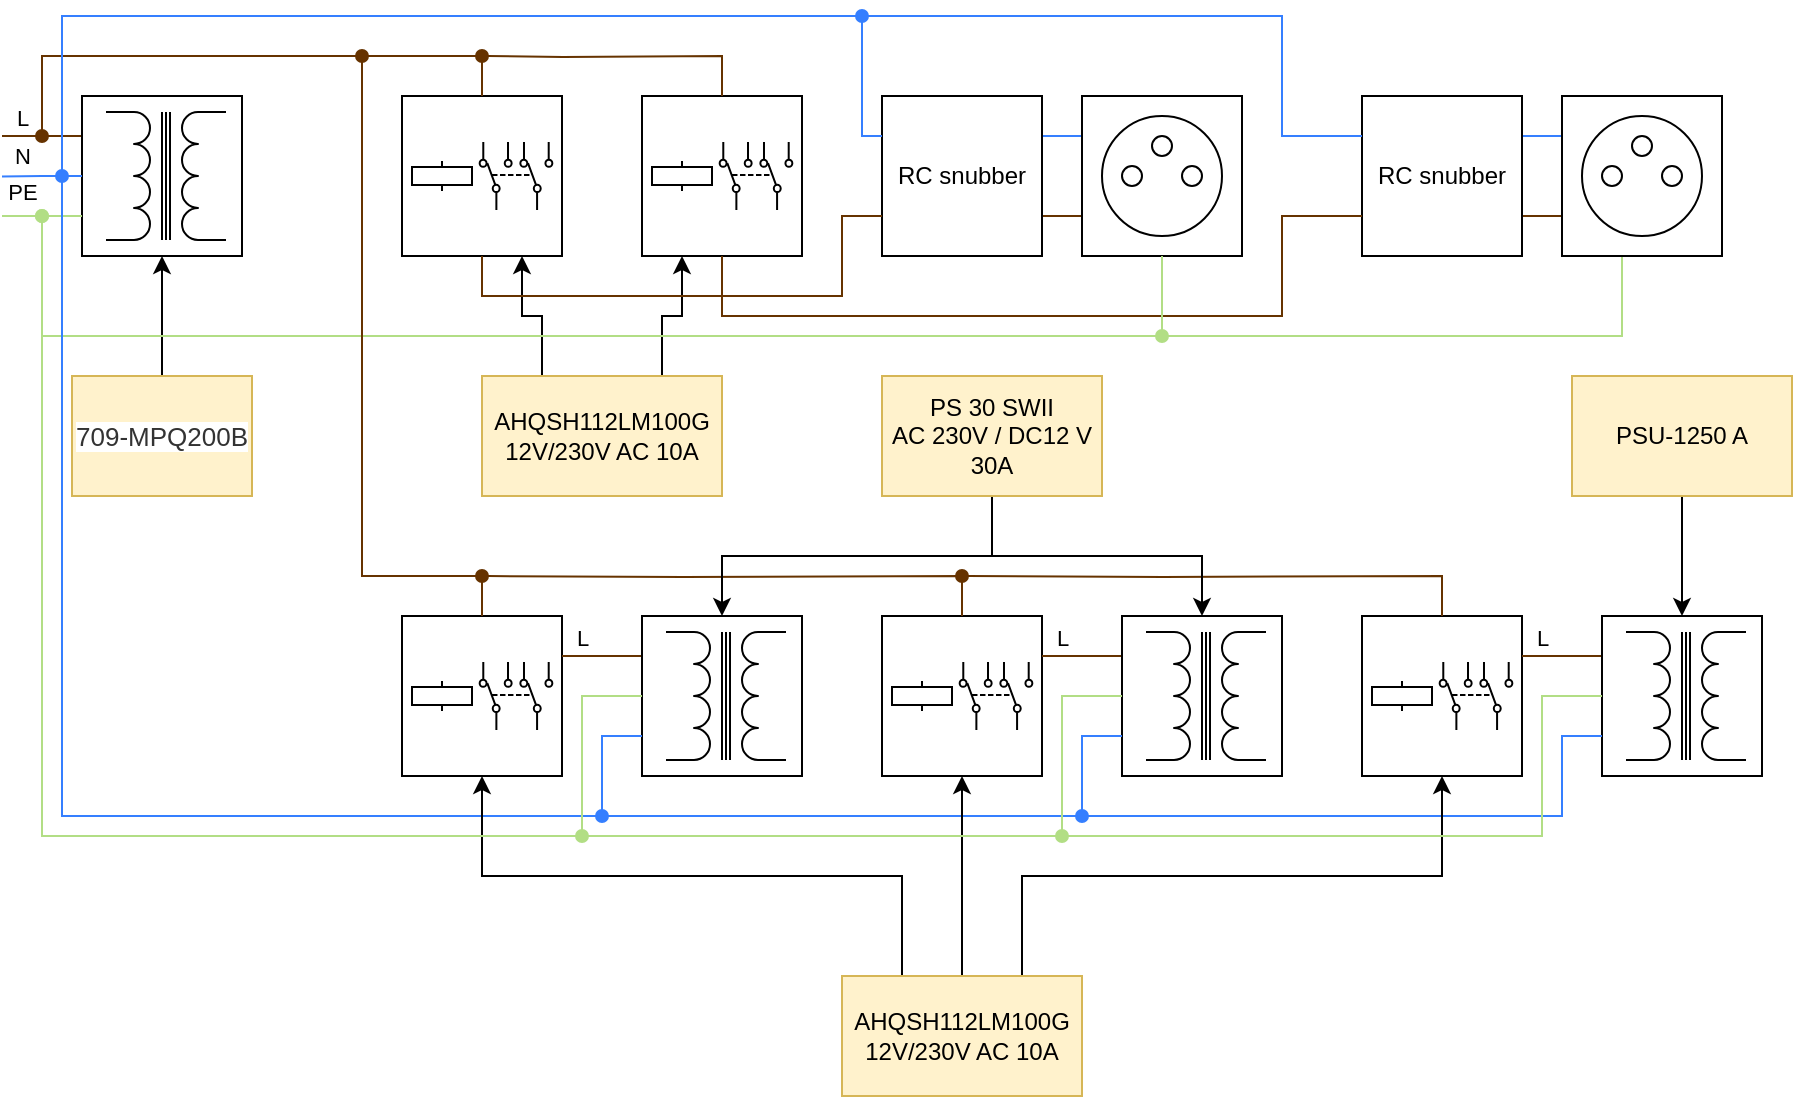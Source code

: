 <mxfile version="26.0.14">
  <diagram name="Page-1" id="16e2658f-23c8-b752-8be9-c03fbebb8bbe">
    <mxGraphModel dx="1194" dy="742" grid="1" gridSize="10" guides="1" tooltips="1" connect="1" arrows="1" fold="1" page="1" pageScale="1" pageWidth="1100" pageHeight="850" background="none" math="0" shadow="0">
      <root>
        <mxCell id="0" />
        <mxCell id="1" parent="0" />
        <mxCell id="LKb27FOyA3Ze82E5zqdl-3" value="" style="group" vertex="1" connectable="0" parent="1">
          <mxGeometry x="80" y="60" width="80" height="80" as="geometry" />
        </mxCell>
        <mxCell id="LKb27FOyA3Ze82E5zqdl-4" style="edgeStyle=orthogonalEdgeStyle;rounded=0;orthogonalLoop=1;jettySize=auto;html=1;exitX=0;exitY=0.25;exitDx=0;exitDy=0;startArrow=none;startFill=0;endArrow=none;strokeColor=#663300;" edge="1" parent="LKb27FOyA3Ze82E5zqdl-3" source="LKb27FOyA3Ze82E5zqdl-2">
          <mxGeometry relative="1" as="geometry">
            <mxPoint x="-40" y="20.023" as="targetPoint" />
          </mxGeometry>
        </mxCell>
        <mxCell id="LKb27FOyA3Ze82E5zqdl-5" value="L" style="edgeLabel;html=1;align=center;verticalAlign=middle;resizable=0;points=[];" vertex="1" connectable="0" parent="LKb27FOyA3Ze82E5zqdl-4">
          <mxGeometry x="0.157" y="-1" relative="1" as="geometry">
            <mxPoint x="-7" y="-9" as="offset" />
          </mxGeometry>
        </mxCell>
        <mxCell id="LKb27FOyA3Ze82E5zqdl-6" style="edgeStyle=orthogonalEdgeStyle;rounded=0;orthogonalLoop=1;jettySize=auto;html=1;exitX=0;exitY=0.5;exitDx=0;exitDy=0;endArrow=none;startFill=0;strokeColor=#357FFF;" edge="1" parent="LKb27FOyA3Ze82E5zqdl-3" source="LKb27FOyA3Ze82E5zqdl-2">
          <mxGeometry relative="1" as="geometry">
            <mxPoint x="-40" y="40.2" as="targetPoint" />
          </mxGeometry>
        </mxCell>
        <mxCell id="LKb27FOyA3Ze82E5zqdl-7" value="N" style="edgeLabel;html=1;align=center;verticalAlign=middle;resizable=0;points=[];" vertex="1" connectable="0" parent="LKb27FOyA3Ze82E5zqdl-6">
          <mxGeometry x="-0.273" y="-1" relative="1" as="geometry">
            <mxPoint x="-15" y="-9" as="offset" />
          </mxGeometry>
        </mxCell>
        <mxCell id="LKb27FOyA3Ze82E5zqdl-2" value="" style="rounded=0;whiteSpace=wrap;html=1;" vertex="1" parent="LKb27FOyA3Ze82E5zqdl-3">
          <mxGeometry width="80" height="80" as="geometry" />
        </mxCell>
        <mxCell id="LKb27FOyA3Ze82E5zqdl-1" value="" style="pointerEvents=1;verticalLabelPosition=bottom;shadow=0;dashed=0;align=center;html=1;verticalAlign=top;shape=mxgraph.electrical.inductors.transformer_1;rotation=-90;" vertex="1" parent="LKb27FOyA3Ze82E5zqdl-3">
          <mxGeometry x="10" y="10" width="64" height="60" as="geometry" />
        </mxCell>
        <mxCell id="LKb27FOyA3Ze82E5zqdl-11" style="edgeStyle=orthogonalEdgeStyle;rounded=0;orthogonalLoop=1;jettySize=auto;html=1;entryX=0;entryY=0.75;entryDx=0;entryDy=0;endArrow=none;startFill=0;strokeColor=#B2DE85;" edge="1" parent="1" target="LKb27FOyA3Ze82E5zqdl-2">
          <mxGeometry relative="1" as="geometry">
            <mxPoint x="40" y="120" as="sourcePoint" />
            <Array as="points">
              <mxPoint x="40" y="120" />
            </Array>
          </mxGeometry>
        </mxCell>
        <mxCell id="LKb27FOyA3Ze82E5zqdl-12" value="PE" style="edgeLabel;html=1;align=center;verticalAlign=middle;resizable=0;points=[];" vertex="1" connectable="0" parent="LKb27FOyA3Ze82E5zqdl-11">
          <mxGeometry x="0.155" relative="1" as="geometry">
            <mxPoint x="-13" y="-12" as="offset" />
          </mxGeometry>
        </mxCell>
        <mxCell id="LKb27FOyA3Ze82E5zqdl-18" value="" style="group" vertex="1" connectable="0" parent="1">
          <mxGeometry x="240" y="60" width="80" height="80" as="geometry" />
        </mxCell>
        <mxCell id="LKb27FOyA3Ze82E5zqdl-15" value="" style="whiteSpace=wrap;html=1;aspect=fixed;" vertex="1" parent="LKb27FOyA3Ze82E5zqdl-18">
          <mxGeometry width="80" height="80" as="geometry" />
        </mxCell>
        <mxCell id="LKb27FOyA3Ze82E5zqdl-16" value="" style="pointerEvents=1;verticalLabelPosition=bottom;shadow=0;dashed=0;align=center;html=1;verticalAlign=top;shape=mxgraph.electrical.electro-mechanical.dpdt3;elSwitchState=1;rotation=-90;" vertex="1" parent="LKb27FOyA3Ze82E5zqdl-18">
          <mxGeometry x="40" y="21.83" width="34" height="36.34" as="geometry" />
        </mxCell>
        <mxCell id="LKb27FOyA3Ze82E5zqdl-17" value="" style="pointerEvents=1;verticalLabelPosition=bottom;shadow=0;dashed=0;align=center;html=1;verticalAlign=top;shape=mxgraph.electrical.electro-mechanical.relay_coil;" vertex="1" parent="LKb27FOyA3Ze82E5zqdl-18">
          <mxGeometry x="5" y="32.5" width="30" height="15" as="geometry" />
        </mxCell>
        <mxCell id="LKb27FOyA3Ze82E5zqdl-20" style="edgeStyle=orthogonalEdgeStyle;rounded=0;orthogonalLoop=1;jettySize=auto;html=1;exitX=0.5;exitY=0;exitDx=0;exitDy=0;entryX=0.5;entryY=1;entryDx=0;entryDy=0;" edge="1" parent="1" source="LKb27FOyA3Ze82E5zqdl-19" target="LKb27FOyA3Ze82E5zqdl-2">
          <mxGeometry relative="1" as="geometry" />
        </mxCell>
        <mxCell id="LKb27FOyA3Ze82E5zqdl-19" value="&lt;span style=&quot;color: rgb(51, 51, 51); font-family: Arial, Helvetica, sans-serif; font-size: 13px; text-align: start; background-color: rgb(255, 255, 255);&quot;&gt;709-MPQ200B&lt;/span&gt;" style="rounded=0;whiteSpace=wrap;html=1;fillColor=#fff2cc;strokeColor=#d6b656;" vertex="1" parent="1">
          <mxGeometry x="75" y="200" width="90" height="60" as="geometry" />
        </mxCell>
        <mxCell id="LKb27FOyA3Ze82E5zqdl-21" style="edgeStyle=orthogonalEdgeStyle;rounded=0;orthogonalLoop=1;jettySize=auto;html=1;entryX=0.5;entryY=0;entryDx=0;entryDy=0;endArrow=none;startFill=1;endFill=1;startArrow=oval;strokeColor=#663300;" edge="1" parent="1" target="LKb27FOyA3Ze82E5zqdl-15">
          <mxGeometry relative="1" as="geometry">
            <mxPoint x="60" y="80" as="sourcePoint" />
            <Array as="points">
              <mxPoint x="60" y="40" />
              <mxPoint x="280" y="40" />
            </Array>
          </mxGeometry>
        </mxCell>
        <mxCell id="LKb27FOyA3Ze82E5zqdl-28" style="edgeStyle=orthogonalEdgeStyle;rounded=0;orthogonalLoop=1;jettySize=auto;html=1;exitX=0.25;exitY=0;exitDx=0;exitDy=0;entryX=0.75;entryY=1;entryDx=0;entryDy=0;" edge="1" parent="1" source="LKb27FOyA3Ze82E5zqdl-22" target="LKb27FOyA3Ze82E5zqdl-15">
          <mxGeometry relative="1" as="geometry" />
        </mxCell>
        <mxCell id="LKb27FOyA3Ze82E5zqdl-29" style="edgeStyle=orthogonalEdgeStyle;rounded=0;orthogonalLoop=1;jettySize=auto;html=1;exitX=0.75;exitY=0;exitDx=0;exitDy=0;entryX=0.25;entryY=1;entryDx=0;entryDy=0;" edge="1" parent="1" source="LKb27FOyA3Ze82E5zqdl-22" target="LKb27FOyA3Ze82E5zqdl-24">
          <mxGeometry relative="1" as="geometry" />
        </mxCell>
        <mxCell id="LKb27FOyA3Ze82E5zqdl-22" value="AHQSH112LM100G&lt;br&gt;12V/230V AC 10A" style="rounded=0;whiteSpace=wrap;html=1;fillColor=#fff2cc;strokeColor=#d6b656;" vertex="1" parent="1">
          <mxGeometry x="280" y="200" width="120" height="60" as="geometry" />
        </mxCell>
        <mxCell id="LKb27FOyA3Ze82E5zqdl-23" value="" style="group" vertex="1" connectable="0" parent="1">
          <mxGeometry x="360" y="60" width="80" height="80" as="geometry" />
        </mxCell>
        <mxCell id="LKb27FOyA3Ze82E5zqdl-24" value="" style="whiteSpace=wrap;html=1;aspect=fixed;" vertex="1" parent="LKb27FOyA3Ze82E5zqdl-23">
          <mxGeometry width="80" height="80" as="geometry" />
        </mxCell>
        <mxCell id="LKb27FOyA3Ze82E5zqdl-25" value="" style="pointerEvents=1;verticalLabelPosition=bottom;shadow=0;dashed=0;align=center;html=1;verticalAlign=top;shape=mxgraph.electrical.electro-mechanical.dpdt3;elSwitchState=1;rotation=-90;" vertex="1" parent="LKb27FOyA3Ze82E5zqdl-23">
          <mxGeometry x="40" y="21.83" width="34" height="36.34" as="geometry" />
        </mxCell>
        <mxCell id="LKb27FOyA3Ze82E5zqdl-26" value="" style="pointerEvents=1;verticalLabelPosition=bottom;shadow=0;dashed=0;align=center;html=1;verticalAlign=top;shape=mxgraph.electrical.electro-mechanical.relay_coil;" vertex="1" parent="LKb27FOyA3Ze82E5zqdl-23">
          <mxGeometry x="5" y="32.5" width="30" height="15" as="geometry" />
        </mxCell>
        <mxCell id="LKb27FOyA3Ze82E5zqdl-27" style="edgeStyle=orthogonalEdgeStyle;rounded=0;orthogonalLoop=1;jettySize=auto;html=1;entryX=0.5;entryY=0;entryDx=0;entryDy=0;endArrow=none;startFill=1;startArrow=oval;strokeColor=#663300;" edge="1" parent="1" target="LKb27FOyA3Ze82E5zqdl-24">
          <mxGeometry relative="1" as="geometry">
            <mxPoint x="280" y="40" as="sourcePoint" />
          </mxGeometry>
        </mxCell>
        <mxCell id="LKb27FOyA3Ze82E5zqdl-47" style="edgeStyle=orthogonalEdgeStyle;rounded=0;orthogonalLoop=1;jettySize=auto;html=1;exitX=1;exitY=0.25;exitDx=0;exitDy=0;entryX=0;entryY=0.25;entryDx=0;entryDy=0;endArrow=none;startFill=0;strokeColor=#357FFF;" edge="1" parent="1" source="LKb27FOyA3Ze82E5zqdl-30" target="LKb27FOyA3Ze82E5zqdl-37">
          <mxGeometry relative="1" as="geometry" />
        </mxCell>
        <mxCell id="LKb27FOyA3Ze82E5zqdl-48" style="edgeStyle=orthogonalEdgeStyle;rounded=0;orthogonalLoop=1;jettySize=auto;html=1;exitX=1;exitY=0.75;exitDx=0;exitDy=0;entryX=0;entryY=0.75;entryDx=0;entryDy=0;endArrow=none;startFill=0;strokeColor=#663300;" edge="1" parent="1" source="LKb27FOyA3Ze82E5zqdl-30" target="LKb27FOyA3Ze82E5zqdl-37">
          <mxGeometry relative="1" as="geometry" />
        </mxCell>
        <mxCell id="LKb27FOyA3Ze82E5zqdl-30" value="RC snubber" style="whiteSpace=wrap;html=1;aspect=fixed;container=1;" vertex="1" parent="1">
          <mxGeometry x="480" y="60" width="80" height="80" as="geometry" />
        </mxCell>
        <mxCell id="LKb27FOyA3Ze82E5zqdl-49" style="edgeStyle=orthogonalEdgeStyle;rounded=0;orthogonalLoop=1;jettySize=auto;html=1;exitX=1;exitY=0.25;exitDx=0;exitDy=0;entryX=0;entryY=0.25;entryDx=0;entryDy=0;endArrow=none;startFill=0;strokeColor=#357FFF;" edge="1" parent="1" source="LKb27FOyA3Ze82E5zqdl-31" target="LKb27FOyA3Ze82E5zqdl-42">
          <mxGeometry relative="1" as="geometry" />
        </mxCell>
        <mxCell id="LKb27FOyA3Ze82E5zqdl-50" style="edgeStyle=orthogonalEdgeStyle;rounded=0;orthogonalLoop=1;jettySize=auto;html=1;exitX=1;exitY=0.75;exitDx=0;exitDy=0;entryX=0;entryY=0.75;entryDx=0;entryDy=0;endArrow=none;startFill=0;strokeColor=#663300;" edge="1" parent="1" source="LKb27FOyA3Ze82E5zqdl-31" target="LKb27FOyA3Ze82E5zqdl-42">
          <mxGeometry relative="1" as="geometry" />
        </mxCell>
        <mxCell id="LKb27FOyA3Ze82E5zqdl-31" value="RC snubber" style="whiteSpace=wrap;html=1;aspect=fixed;container=1;" vertex="1" parent="1">
          <mxGeometry x="720" y="60" width="80" height="80" as="geometry" />
        </mxCell>
        <mxCell id="LKb27FOyA3Ze82E5zqdl-32" style="edgeStyle=orthogonalEdgeStyle;rounded=0;orthogonalLoop=1;jettySize=auto;html=1;exitX=0.5;exitY=1;exitDx=0;exitDy=0;entryX=0;entryY=0.75;entryDx=0;entryDy=0;endArrow=none;startFill=0;strokeColor=#663300;" edge="1" parent="1" source="LKb27FOyA3Ze82E5zqdl-15" target="LKb27FOyA3Ze82E5zqdl-30">
          <mxGeometry relative="1" as="geometry">
            <Array as="points">
              <mxPoint x="280" y="160" />
              <mxPoint x="460" y="160" />
              <mxPoint x="460" y="120" />
            </Array>
          </mxGeometry>
        </mxCell>
        <mxCell id="LKb27FOyA3Ze82E5zqdl-33" style="edgeStyle=orthogonalEdgeStyle;rounded=0;orthogonalLoop=1;jettySize=auto;html=1;exitX=0.5;exitY=1;exitDx=0;exitDy=0;entryX=0;entryY=0.75;entryDx=0;entryDy=0;endArrow=none;startFill=0;strokeColor=#663300;" edge="1" parent="1" source="LKb27FOyA3Ze82E5zqdl-24" target="LKb27FOyA3Ze82E5zqdl-31">
          <mxGeometry relative="1" as="geometry">
            <Array as="points">
              <mxPoint x="400" y="170" />
              <mxPoint x="680" y="170" />
              <mxPoint x="680" y="120" />
            </Array>
          </mxGeometry>
        </mxCell>
        <mxCell id="LKb27FOyA3Ze82E5zqdl-34" style="edgeStyle=orthogonalEdgeStyle;rounded=0;orthogonalLoop=1;jettySize=auto;html=1;entryX=0;entryY=0.25;entryDx=0;entryDy=0;startArrow=oval;startFill=1;endArrow=none;strokeColor=#357FFF;" edge="1" parent="1" target="LKb27FOyA3Ze82E5zqdl-30">
          <mxGeometry relative="1" as="geometry">
            <mxPoint x="70" y="100" as="sourcePoint" />
            <Array as="points">
              <mxPoint x="70" y="20" />
              <mxPoint x="470" y="20" />
              <mxPoint x="470" y="80" />
            </Array>
          </mxGeometry>
        </mxCell>
        <mxCell id="LKb27FOyA3Ze82E5zqdl-35" style="edgeStyle=orthogonalEdgeStyle;rounded=0;orthogonalLoop=1;jettySize=auto;html=1;entryX=0;entryY=0.25;entryDx=0;entryDy=0;endArrow=none;startFill=1;startArrow=oval;strokeColor=#357FFF;" edge="1" parent="1" target="LKb27FOyA3Ze82E5zqdl-31">
          <mxGeometry relative="1" as="geometry">
            <mxPoint x="470" y="20" as="sourcePoint" />
            <Array as="points">
              <mxPoint x="680" y="20" />
              <mxPoint x="680" y="80" />
            </Array>
          </mxGeometry>
        </mxCell>
        <mxCell id="LKb27FOyA3Ze82E5zqdl-52" style="edgeStyle=orthogonalEdgeStyle;rounded=0;orthogonalLoop=1;jettySize=auto;html=1;entryX=0.5;entryY=1;entryDx=0;entryDy=0;strokeColor=#B2DE85;endArrow=none;startFill=1;startArrow=oval;" edge="1" parent="1" target="LKb27FOyA3Ze82E5zqdl-42">
          <mxGeometry relative="1" as="geometry">
            <mxPoint x="620" y="180" as="sourcePoint" />
            <Array as="points">
              <mxPoint x="620" y="180" />
              <mxPoint x="850" y="180" />
            </Array>
          </mxGeometry>
        </mxCell>
        <mxCell id="LKb27FOyA3Ze82E5zqdl-37" value="" style="whiteSpace=wrap;html=1;aspect=fixed;container=1;" vertex="1" parent="1">
          <mxGeometry x="580" y="60" width="80" height="80" as="geometry" />
        </mxCell>
        <mxCell id="LKb27FOyA3Ze82E5zqdl-38" value="" style="ellipse;whiteSpace=wrap;html=1;aspect=fixed;" vertex="1" parent="LKb27FOyA3Ze82E5zqdl-37">
          <mxGeometry x="10" y="10" width="60" height="60" as="geometry" />
        </mxCell>
        <mxCell id="LKb27FOyA3Ze82E5zqdl-39" value="" style="ellipse;whiteSpace=wrap;html=1;aspect=fixed;" vertex="1" parent="LKb27FOyA3Ze82E5zqdl-37">
          <mxGeometry x="20" y="35" width="10" height="10" as="geometry" />
        </mxCell>
        <mxCell id="LKb27FOyA3Ze82E5zqdl-40" value="" style="ellipse;whiteSpace=wrap;html=1;aspect=fixed;" vertex="1" parent="LKb27FOyA3Ze82E5zqdl-37">
          <mxGeometry x="50" y="35" width="10" height="10" as="geometry" />
        </mxCell>
        <mxCell id="LKb27FOyA3Ze82E5zqdl-41" value="" style="ellipse;whiteSpace=wrap;html=1;aspect=fixed;" vertex="1" parent="LKb27FOyA3Ze82E5zqdl-37">
          <mxGeometry x="35" y="20" width="10" height="10" as="geometry" />
        </mxCell>
        <mxCell id="LKb27FOyA3Ze82E5zqdl-42" value="" style="whiteSpace=wrap;html=1;aspect=fixed;container=1;" vertex="1" parent="1">
          <mxGeometry x="820" y="60" width="80" height="80" as="geometry" />
        </mxCell>
        <mxCell id="LKb27FOyA3Ze82E5zqdl-43" value="" style="ellipse;whiteSpace=wrap;html=1;aspect=fixed;" vertex="1" parent="LKb27FOyA3Ze82E5zqdl-42">
          <mxGeometry x="10" y="10" width="60" height="60" as="geometry" />
        </mxCell>
        <mxCell id="LKb27FOyA3Ze82E5zqdl-44" value="" style="ellipse;whiteSpace=wrap;html=1;aspect=fixed;" vertex="1" parent="LKb27FOyA3Ze82E5zqdl-42">
          <mxGeometry x="20" y="35" width="10" height="10" as="geometry" />
        </mxCell>
        <mxCell id="LKb27FOyA3Ze82E5zqdl-45" value="" style="ellipse;whiteSpace=wrap;html=1;aspect=fixed;" vertex="1" parent="LKb27FOyA3Ze82E5zqdl-42">
          <mxGeometry x="50" y="35" width="10" height="10" as="geometry" />
        </mxCell>
        <mxCell id="LKb27FOyA3Ze82E5zqdl-46" value="" style="ellipse;whiteSpace=wrap;html=1;aspect=fixed;" vertex="1" parent="LKb27FOyA3Ze82E5zqdl-42">
          <mxGeometry x="35" y="20" width="10" height="10" as="geometry" />
        </mxCell>
        <mxCell id="LKb27FOyA3Ze82E5zqdl-51" style="edgeStyle=orthogonalEdgeStyle;rounded=0;orthogonalLoop=1;jettySize=auto;html=1;entryX=0.5;entryY=1;entryDx=0;entryDy=0;endArrow=none;startFill=1;strokeColor=#B2DE85;startArrow=oval;" edge="1" parent="1" target="LKb27FOyA3Ze82E5zqdl-37">
          <mxGeometry relative="1" as="geometry">
            <mxPoint x="60" y="120" as="sourcePoint" />
            <Array as="points">
              <mxPoint x="60" y="180" />
              <mxPoint x="620" y="180" />
            </Array>
          </mxGeometry>
        </mxCell>
        <mxCell id="LKb27FOyA3Ze82E5zqdl-54" value="" style="group" vertex="1" connectable="0" parent="1">
          <mxGeometry x="240" y="320" width="80" height="80" as="geometry" />
        </mxCell>
        <mxCell id="LKb27FOyA3Ze82E5zqdl-55" value="" style="whiteSpace=wrap;html=1;aspect=fixed;" vertex="1" parent="LKb27FOyA3Ze82E5zqdl-54">
          <mxGeometry width="80" height="80" as="geometry" />
        </mxCell>
        <mxCell id="LKb27FOyA3Ze82E5zqdl-56" value="" style="pointerEvents=1;verticalLabelPosition=bottom;shadow=0;dashed=0;align=center;html=1;verticalAlign=top;shape=mxgraph.electrical.electro-mechanical.dpdt3;elSwitchState=1;rotation=-90;" vertex="1" parent="LKb27FOyA3Ze82E5zqdl-54">
          <mxGeometry x="40" y="21.83" width="34" height="36.34" as="geometry" />
        </mxCell>
        <mxCell id="LKb27FOyA3Ze82E5zqdl-57" value="" style="pointerEvents=1;verticalLabelPosition=bottom;shadow=0;dashed=0;align=center;html=1;verticalAlign=top;shape=mxgraph.electrical.electro-mechanical.relay_coil;" vertex="1" parent="LKb27FOyA3Ze82E5zqdl-54">
          <mxGeometry x="5" y="32.5" width="30" height="15" as="geometry" />
        </mxCell>
        <mxCell id="LKb27FOyA3Ze82E5zqdl-58" value="" style="group" vertex="1" connectable="0" parent="1">
          <mxGeometry x="480" y="320" width="80" height="80" as="geometry" />
        </mxCell>
        <mxCell id="LKb27FOyA3Ze82E5zqdl-59" value="" style="whiteSpace=wrap;html=1;aspect=fixed;" vertex="1" parent="LKb27FOyA3Ze82E5zqdl-58">
          <mxGeometry width="80" height="80" as="geometry" />
        </mxCell>
        <mxCell id="LKb27FOyA3Ze82E5zqdl-60" value="" style="pointerEvents=1;verticalLabelPosition=bottom;shadow=0;dashed=0;align=center;html=1;verticalAlign=top;shape=mxgraph.electrical.electro-mechanical.dpdt3;elSwitchState=1;rotation=-90;" vertex="1" parent="LKb27FOyA3Ze82E5zqdl-58">
          <mxGeometry x="40" y="21.83" width="34" height="36.34" as="geometry" />
        </mxCell>
        <mxCell id="LKb27FOyA3Ze82E5zqdl-61" value="" style="pointerEvents=1;verticalLabelPosition=bottom;shadow=0;dashed=0;align=center;html=1;verticalAlign=top;shape=mxgraph.electrical.electro-mechanical.relay_coil;" vertex="1" parent="LKb27FOyA3Ze82E5zqdl-58">
          <mxGeometry x="5" y="32.5" width="30" height="15" as="geometry" />
        </mxCell>
        <mxCell id="LKb27FOyA3Ze82E5zqdl-62" value="" style="group" vertex="1" connectable="0" parent="1">
          <mxGeometry x="720" y="320" width="80" height="80" as="geometry" />
        </mxCell>
        <mxCell id="LKb27FOyA3Ze82E5zqdl-63" value="" style="whiteSpace=wrap;html=1;aspect=fixed;" vertex="1" parent="LKb27FOyA3Ze82E5zqdl-62">
          <mxGeometry width="80" height="80" as="geometry" />
        </mxCell>
        <mxCell id="LKb27FOyA3Ze82E5zqdl-64" value="" style="pointerEvents=1;verticalLabelPosition=bottom;shadow=0;dashed=0;align=center;html=1;verticalAlign=top;shape=mxgraph.electrical.electro-mechanical.dpdt3;elSwitchState=1;rotation=-90;" vertex="1" parent="LKb27FOyA3Ze82E5zqdl-62">
          <mxGeometry x="40" y="21.83" width="34" height="36.34" as="geometry" />
        </mxCell>
        <mxCell id="LKb27FOyA3Ze82E5zqdl-65" value="" style="pointerEvents=1;verticalLabelPosition=bottom;shadow=0;dashed=0;align=center;html=1;verticalAlign=top;shape=mxgraph.electrical.electro-mechanical.relay_coil;" vertex="1" parent="LKb27FOyA3Ze82E5zqdl-62">
          <mxGeometry x="5" y="32.5" width="30" height="15" as="geometry" />
        </mxCell>
        <mxCell id="LKb27FOyA3Ze82E5zqdl-66" value="" style="group" vertex="1" connectable="0" parent="1">
          <mxGeometry x="360" y="320" width="80" height="80" as="geometry" />
        </mxCell>
        <mxCell id="LKb27FOyA3Ze82E5zqdl-67" style="edgeStyle=orthogonalEdgeStyle;rounded=0;orthogonalLoop=1;jettySize=auto;html=1;exitX=0;exitY=0.25;exitDx=0;exitDy=0;startArrow=none;startFill=0;endArrow=none;strokeColor=#663300;" edge="1" parent="LKb27FOyA3Ze82E5zqdl-66" source="LKb27FOyA3Ze82E5zqdl-71">
          <mxGeometry relative="1" as="geometry">
            <mxPoint x="-40" y="20.023" as="targetPoint" />
          </mxGeometry>
        </mxCell>
        <mxCell id="LKb27FOyA3Ze82E5zqdl-68" value="L" style="edgeLabel;html=1;align=center;verticalAlign=middle;resizable=0;points=[];" vertex="1" connectable="0" parent="LKb27FOyA3Ze82E5zqdl-67">
          <mxGeometry x="0.157" y="-1" relative="1" as="geometry">
            <mxPoint x="-7" y="-9" as="offset" />
          </mxGeometry>
        </mxCell>
        <mxCell id="LKb27FOyA3Ze82E5zqdl-71" value="" style="rounded=0;whiteSpace=wrap;html=1;" vertex="1" parent="LKb27FOyA3Ze82E5zqdl-66">
          <mxGeometry width="80" height="80" as="geometry" />
        </mxCell>
        <mxCell id="LKb27FOyA3Ze82E5zqdl-72" value="" style="pointerEvents=1;verticalLabelPosition=bottom;shadow=0;dashed=0;align=center;html=1;verticalAlign=top;shape=mxgraph.electrical.inductors.transformer_1;rotation=-90;" vertex="1" parent="LKb27FOyA3Ze82E5zqdl-66">
          <mxGeometry x="10" y="10" width="64" height="60" as="geometry" />
        </mxCell>
        <mxCell id="LKb27FOyA3Ze82E5zqdl-73" value="" style="group" vertex="1" connectable="0" parent="1">
          <mxGeometry x="600" y="320" width="80" height="80" as="geometry" />
        </mxCell>
        <mxCell id="LKb27FOyA3Ze82E5zqdl-74" style="edgeStyle=orthogonalEdgeStyle;rounded=0;orthogonalLoop=1;jettySize=auto;html=1;exitX=0;exitY=0.25;exitDx=0;exitDy=0;startArrow=none;startFill=0;endArrow=none;strokeColor=#663300;" edge="1" parent="LKb27FOyA3Ze82E5zqdl-73" source="LKb27FOyA3Ze82E5zqdl-76">
          <mxGeometry relative="1" as="geometry">
            <mxPoint x="-40" y="20.023" as="targetPoint" />
          </mxGeometry>
        </mxCell>
        <mxCell id="LKb27FOyA3Ze82E5zqdl-75" value="L" style="edgeLabel;html=1;align=center;verticalAlign=middle;resizable=0;points=[];" vertex="1" connectable="0" parent="LKb27FOyA3Ze82E5zqdl-74">
          <mxGeometry x="0.157" y="-1" relative="1" as="geometry">
            <mxPoint x="-7" y="-9" as="offset" />
          </mxGeometry>
        </mxCell>
        <mxCell id="LKb27FOyA3Ze82E5zqdl-76" value="" style="rounded=0;whiteSpace=wrap;html=1;" vertex="1" parent="LKb27FOyA3Ze82E5zqdl-73">
          <mxGeometry width="80" height="80" as="geometry" />
        </mxCell>
        <mxCell id="LKb27FOyA3Ze82E5zqdl-77" value="" style="pointerEvents=1;verticalLabelPosition=bottom;shadow=0;dashed=0;align=center;html=1;verticalAlign=top;shape=mxgraph.electrical.inductors.transformer_1;rotation=-90;" vertex="1" parent="LKb27FOyA3Ze82E5zqdl-73">
          <mxGeometry x="10" y="10" width="64" height="60" as="geometry" />
        </mxCell>
        <mxCell id="LKb27FOyA3Ze82E5zqdl-78" value="" style="group" vertex="1" connectable="0" parent="1">
          <mxGeometry x="840" y="320" width="80" height="80" as="geometry" />
        </mxCell>
        <mxCell id="LKb27FOyA3Ze82E5zqdl-79" style="edgeStyle=orthogonalEdgeStyle;rounded=0;orthogonalLoop=1;jettySize=auto;html=1;exitX=0;exitY=0.25;exitDx=0;exitDy=0;startArrow=none;startFill=0;endArrow=none;strokeColor=#663300;" edge="1" parent="LKb27FOyA3Ze82E5zqdl-78" source="LKb27FOyA3Ze82E5zqdl-81">
          <mxGeometry relative="1" as="geometry">
            <mxPoint x="-40" y="20.023" as="targetPoint" />
          </mxGeometry>
        </mxCell>
        <mxCell id="LKb27FOyA3Ze82E5zqdl-80" value="L" style="edgeLabel;html=1;align=center;verticalAlign=middle;resizable=0;points=[];" vertex="1" connectable="0" parent="LKb27FOyA3Ze82E5zqdl-79">
          <mxGeometry x="0.157" y="-1" relative="1" as="geometry">
            <mxPoint x="-7" y="-9" as="offset" />
          </mxGeometry>
        </mxCell>
        <mxCell id="LKb27FOyA3Ze82E5zqdl-81" value="" style="rounded=0;whiteSpace=wrap;html=1;" vertex="1" parent="LKb27FOyA3Ze82E5zqdl-78">
          <mxGeometry width="80" height="80" as="geometry" />
        </mxCell>
        <mxCell id="LKb27FOyA3Ze82E5zqdl-82" value="" style="pointerEvents=1;verticalLabelPosition=bottom;shadow=0;dashed=0;align=center;html=1;verticalAlign=top;shape=mxgraph.electrical.inductors.transformer_1;rotation=-90;" vertex="1" parent="LKb27FOyA3Ze82E5zqdl-78">
          <mxGeometry x="10" y="10" width="64" height="60" as="geometry" />
        </mxCell>
        <mxCell id="LKb27FOyA3Ze82E5zqdl-83" style="edgeStyle=orthogonalEdgeStyle;rounded=0;orthogonalLoop=1;jettySize=auto;html=1;entryX=0.5;entryY=0;entryDx=0;entryDy=0;endArrow=none;startFill=1;strokeColor=#663300;startArrow=oval;" edge="1" parent="1" target="LKb27FOyA3Ze82E5zqdl-55">
          <mxGeometry relative="1" as="geometry">
            <mxPoint x="220" y="40" as="sourcePoint" />
            <Array as="points">
              <mxPoint x="220" y="40" />
              <mxPoint x="220" y="300" />
              <mxPoint x="280" y="300" />
            </Array>
          </mxGeometry>
        </mxCell>
        <mxCell id="LKb27FOyA3Ze82E5zqdl-84" style="edgeStyle=orthogonalEdgeStyle;rounded=0;orthogonalLoop=1;jettySize=auto;html=1;entryX=0.5;entryY=0;entryDx=0;entryDy=0;endArrow=none;startFill=1;startArrow=oval;strokeColor=#663300;" edge="1" parent="1" target="LKb27FOyA3Ze82E5zqdl-59">
          <mxGeometry relative="1" as="geometry">
            <mxPoint x="280" y="300" as="sourcePoint" />
          </mxGeometry>
        </mxCell>
        <mxCell id="LKb27FOyA3Ze82E5zqdl-85" style="edgeStyle=orthogonalEdgeStyle;rounded=0;orthogonalLoop=1;jettySize=auto;html=1;entryX=0.5;entryY=0;entryDx=0;entryDy=0;endArrow=none;startFill=1;strokeColor=#663300;startArrow=oval;" edge="1" parent="1" target="LKb27FOyA3Ze82E5zqdl-63">
          <mxGeometry relative="1" as="geometry">
            <mxPoint x="520" y="300" as="sourcePoint" />
          </mxGeometry>
        </mxCell>
        <mxCell id="LKb27FOyA3Ze82E5zqdl-86" style="edgeStyle=orthogonalEdgeStyle;rounded=0;orthogonalLoop=1;jettySize=auto;html=1;exitX=0;exitY=0.5;exitDx=0;exitDy=0;entryX=0;entryY=0.75;entryDx=0;entryDy=0;strokeColor=#357FFF;endArrow=none;startFill=0;" edge="1" parent="1" source="LKb27FOyA3Ze82E5zqdl-2" target="LKb27FOyA3Ze82E5zqdl-71">
          <mxGeometry relative="1" as="geometry">
            <Array as="points">
              <mxPoint x="70" y="100" />
              <mxPoint x="70" y="420" />
              <mxPoint x="340" y="420" />
              <mxPoint x="340" y="380" />
            </Array>
          </mxGeometry>
        </mxCell>
        <mxCell id="LKb27FOyA3Ze82E5zqdl-87" style="edgeStyle=orthogonalEdgeStyle;rounded=0;orthogonalLoop=1;jettySize=auto;html=1;entryX=0;entryY=0.75;entryDx=0;entryDy=0;strokeColor=#357FFF;startArrow=oval;startFill=1;endArrow=none;" edge="1" parent="1" target="LKb27FOyA3Ze82E5zqdl-76">
          <mxGeometry relative="1" as="geometry">
            <mxPoint x="340" y="420" as="sourcePoint" />
            <Array as="points">
              <mxPoint x="340" y="420" />
              <mxPoint x="580" y="420" />
              <mxPoint x="580" y="380" />
            </Array>
          </mxGeometry>
        </mxCell>
        <mxCell id="LKb27FOyA3Ze82E5zqdl-88" style="edgeStyle=orthogonalEdgeStyle;rounded=0;orthogonalLoop=1;jettySize=auto;html=1;entryX=0;entryY=0.75;entryDx=0;entryDy=0;endArrow=none;startFill=1;strokeColor=#357FFF;startArrow=oval;" edge="1" parent="1" target="LKb27FOyA3Ze82E5zqdl-81">
          <mxGeometry relative="1" as="geometry">
            <mxPoint x="580" y="420" as="sourcePoint" />
            <Array as="points">
              <mxPoint x="580" y="420" />
              <mxPoint x="820" y="420" />
              <mxPoint x="820" y="380" />
            </Array>
          </mxGeometry>
        </mxCell>
        <mxCell id="LKb27FOyA3Ze82E5zqdl-90" style="edgeStyle=orthogonalEdgeStyle;rounded=0;orthogonalLoop=1;jettySize=auto;html=1;exitX=0.25;exitY=0;exitDx=0;exitDy=0;entryX=0.5;entryY=1;entryDx=0;entryDy=0;" edge="1" parent="1" source="LKb27FOyA3Ze82E5zqdl-89" target="LKb27FOyA3Ze82E5zqdl-55">
          <mxGeometry relative="1" as="geometry" />
        </mxCell>
        <mxCell id="LKb27FOyA3Ze82E5zqdl-91" style="edgeStyle=orthogonalEdgeStyle;rounded=0;orthogonalLoop=1;jettySize=auto;html=1;exitX=0.5;exitY=0;exitDx=0;exitDy=0;entryX=0.5;entryY=1;entryDx=0;entryDy=0;" edge="1" parent="1" source="LKb27FOyA3Ze82E5zqdl-89" target="LKb27FOyA3Ze82E5zqdl-59">
          <mxGeometry relative="1" as="geometry" />
        </mxCell>
        <mxCell id="LKb27FOyA3Ze82E5zqdl-92" style="edgeStyle=orthogonalEdgeStyle;rounded=0;orthogonalLoop=1;jettySize=auto;html=1;exitX=0.75;exitY=0;exitDx=0;exitDy=0;entryX=0.5;entryY=1;entryDx=0;entryDy=0;" edge="1" parent="1" source="LKb27FOyA3Ze82E5zqdl-89" target="LKb27FOyA3Ze82E5zqdl-63">
          <mxGeometry relative="1" as="geometry" />
        </mxCell>
        <mxCell id="LKb27FOyA3Ze82E5zqdl-89" value="AHQSH112LM100G&lt;br&gt;12V/230V AC 10A" style="rounded=0;whiteSpace=wrap;html=1;fillColor=#fff2cc;strokeColor=#d6b656;" vertex="1" parent="1">
          <mxGeometry x="460" y="500" width="120" height="60" as="geometry" />
        </mxCell>
        <mxCell id="LKb27FOyA3Ze82E5zqdl-94" style="edgeStyle=orthogonalEdgeStyle;rounded=0;orthogonalLoop=1;jettySize=auto;html=1;exitX=0.5;exitY=1;exitDx=0;exitDy=0;entryX=0.5;entryY=0;entryDx=0;entryDy=0;" edge="1" parent="1" source="LKb27FOyA3Ze82E5zqdl-93" target="LKb27FOyA3Ze82E5zqdl-71">
          <mxGeometry relative="1" as="geometry" />
        </mxCell>
        <mxCell id="LKb27FOyA3Ze82E5zqdl-95" style="edgeStyle=orthogonalEdgeStyle;rounded=0;orthogonalLoop=1;jettySize=auto;html=1;exitX=0.5;exitY=1;exitDx=0;exitDy=0;entryX=0.5;entryY=0;entryDx=0;entryDy=0;" edge="1" parent="1" source="LKb27FOyA3Ze82E5zqdl-93" target="LKb27FOyA3Ze82E5zqdl-76">
          <mxGeometry relative="1" as="geometry" />
        </mxCell>
        <mxCell id="LKb27FOyA3Ze82E5zqdl-93" value="PS 30 SWII&lt;br&gt;AC 230V / DC12 V&lt;br&gt;30A" style="rounded=0;whiteSpace=wrap;html=1;fillColor=#fff2cc;strokeColor=#d6b656;" vertex="1" parent="1">
          <mxGeometry x="480" y="200" width="110" height="60" as="geometry" />
        </mxCell>
        <mxCell id="LKb27FOyA3Ze82E5zqdl-96" style="edgeStyle=orthogonalEdgeStyle;rounded=0;orthogonalLoop=1;jettySize=auto;html=1;entryX=0;entryY=0.5;entryDx=0;entryDy=0;endArrow=none;startFill=1;startArrow=oval;strokeColor=#B2DE85;" edge="1" parent="1" target="LKb27FOyA3Ze82E5zqdl-71">
          <mxGeometry relative="1" as="geometry">
            <mxPoint x="60" y="120" as="sourcePoint" />
            <Array as="points">
              <mxPoint x="60" y="120" />
              <mxPoint x="60" y="430" />
              <mxPoint x="330" y="430" />
              <mxPoint x="330" y="360" />
            </Array>
          </mxGeometry>
        </mxCell>
        <mxCell id="LKb27FOyA3Ze82E5zqdl-97" style="edgeStyle=orthogonalEdgeStyle;rounded=0;orthogonalLoop=1;jettySize=auto;html=1;entryX=0;entryY=0.5;entryDx=0;entryDy=0;endArrow=none;startFill=1;strokeColor=#B2DE85;startArrow=oval;" edge="1" parent="1" target="LKb27FOyA3Ze82E5zqdl-76">
          <mxGeometry relative="1" as="geometry">
            <mxPoint x="330" y="430" as="sourcePoint" />
            <Array as="points">
              <mxPoint x="330" y="360" />
              <mxPoint x="330" y="430" />
              <mxPoint x="570" y="430" />
              <mxPoint x="570" y="360" />
            </Array>
          </mxGeometry>
        </mxCell>
        <mxCell id="LKb27FOyA3Ze82E5zqdl-98" style="edgeStyle=orthogonalEdgeStyle;rounded=0;orthogonalLoop=1;jettySize=auto;html=1;entryX=0;entryY=0.5;entryDx=0;entryDy=0;strokeColor=#B2DE85;endArrow=none;startFill=1;startArrow=oval;" edge="1" parent="1" target="LKb27FOyA3Ze82E5zqdl-81">
          <mxGeometry relative="1" as="geometry">
            <mxPoint x="570" y="430" as="sourcePoint" />
            <Array as="points">
              <mxPoint x="570" y="360" />
              <mxPoint x="570" y="430" />
              <mxPoint x="810" y="430" />
              <mxPoint x="810" y="360" />
            </Array>
          </mxGeometry>
        </mxCell>
        <mxCell id="LKb27FOyA3Ze82E5zqdl-100" style="edgeStyle=orthogonalEdgeStyle;rounded=0;orthogonalLoop=1;jettySize=auto;html=1;exitX=0.5;exitY=1;exitDx=0;exitDy=0;entryX=0.5;entryY=0;entryDx=0;entryDy=0;" edge="1" parent="1" source="LKb27FOyA3Ze82E5zqdl-99" target="LKb27FOyA3Ze82E5zqdl-81">
          <mxGeometry relative="1" as="geometry" />
        </mxCell>
        <mxCell id="LKb27FOyA3Ze82E5zqdl-99" value="PSU-1250 A" style="rounded=0;whiteSpace=wrap;html=1;fillColor=#fff2cc;strokeColor=#d6b656;" vertex="1" parent="1">
          <mxGeometry x="825" y="200" width="110" height="60" as="geometry" />
        </mxCell>
      </root>
    </mxGraphModel>
  </diagram>
</mxfile>
